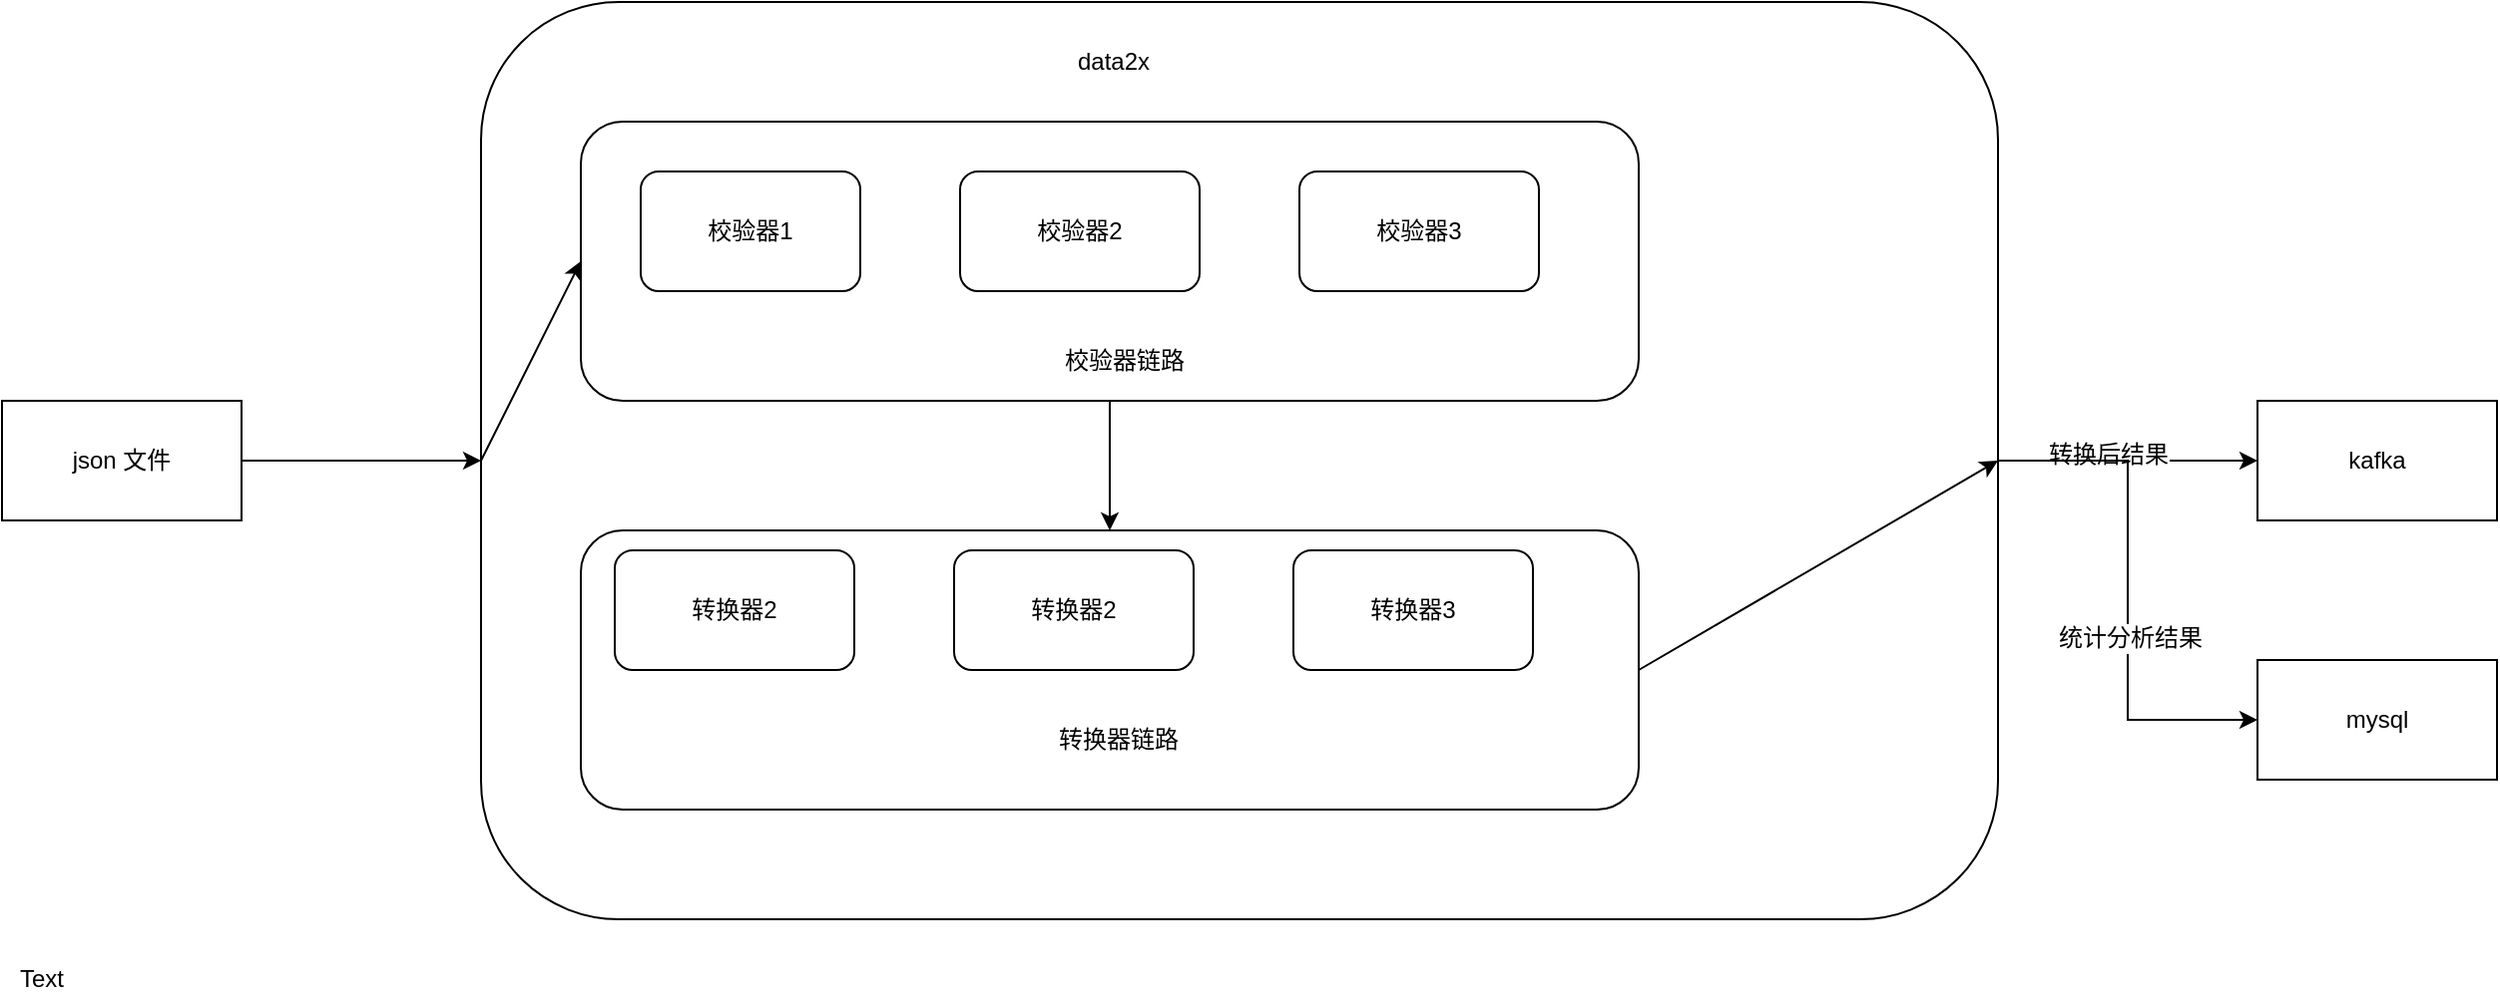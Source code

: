 <mxfile version="12.1.0" type="github" pages="1"><diagram id="au6HiNvWwsSPUJMfVJ_Z" name="第 1 页"><mxGraphModel dx="1408" dy="699" grid="1" gridSize="10" guides="1" tooltips="1" connect="1" arrows="1" fold="1" page="1" pageScale="1" pageWidth="827" pageHeight="1169" math="0" shadow="0"><root><mxCell id="0"/><mxCell id="1" parent="0"/><mxCell id="yQ0IrMMLRE9dR9wBPI8a-4" value="" style="edgeStyle=orthogonalEdgeStyle;rounded=0;orthogonalLoop=1;jettySize=auto;html=1;" edge="1" parent="1" source="yQ0IrMMLRE9dR9wBPI8a-1" target="yQ0IrMMLRE9dR9wBPI8a-3"><mxGeometry relative="1" as="geometry"/></mxCell><mxCell id="yQ0IrMMLRE9dR9wBPI8a-1" value="json&amp;nbsp;文件" style="rounded=0;whiteSpace=wrap;html=1;" vertex="1" parent="1"><mxGeometry x="10" y="410" width="120" height="60" as="geometry"/></mxCell><mxCell id="yQ0IrMMLRE9dR9wBPI8a-32" style="edgeStyle=orthogonalEdgeStyle;rounded=0;orthogonalLoop=1;jettySize=auto;html=1;" edge="1" parent="1" source="yQ0IrMMLRE9dR9wBPI8a-3" target="yQ0IrMMLRE9dR9wBPI8a-31"><mxGeometry relative="1" as="geometry"/></mxCell><mxCell id="yQ0IrMMLRE9dR9wBPI8a-38" value="转换后结果" style="text;html=1;resizable=0;points=[];align=center;verticalAlign=middle;labelBackgroundColor=#ffffff;" vertex="1" connectable="0" parent="yQ0IrMMLRE9dR9wBPI8a-32"><mxGeometry x="-0.154" y="3" relative="1" as="geometry"><mxPoint as="offset"/></mxGeometry></mxCell><mxCell id="yQ0IrMMLRE9dR9wBPI8a-39" style="edgeStyle=orthogonalEdgeStyle;rounded=0;orthogonalLoop=1;jettySize=auto;html=1;entryX=0;entryY=0.5;entryDx=0;entryDy=0;" edge="1" parent="1" source="yQ0IrMMLRE9dR9wBPI8a-3" target="yQ0IrMMLRE9dR9wBPI8a-40"><mxGeometry relative="1" as="geometry"><mxPoint x="1130" y="570" as="targetPoint"/></mxGeometry></mxCell><mxCell id="yQ0IrMMLRE9dR9wBPI8a-43" value="统计分析结果" style="text;html=1;resizable=0;points=[];align=center;verticalAlign=middle;labelBackgroundColor=#ffffff;" vertex="1" connectable="0" parent="yQ0IrMMLRE9dR9wBPI8a-39"><mxGeometry x="0.185" y="1" relative="1" as="geometry"><mxPoint as="offset"/></mxGeometry></mxCell><mxCell id="yQ0IrMMLRE9dR9wBPI8a-3" value="" style="rounded=1;whiteSpace=wrap;html=1;" vertex="1" parent="1"><mxGeometry x="250" y="210" width="760" height="460" as="geometry"/></mxCell><mxCell id="yQ0IrMMLRE9dR9wBPI8a-19" style="edgeStyle=orthogonalEdgeStyle;rounded=0;orthogonalLoop=1;jettySize=auto;html=1;entryX=0.5;entryY=0;entryDx=0;entryDy=0;" edge="1" parent="1" source="yQ0IrMMLRE9dR9wBPI8a-5" target="yQ0IrMMLRE9dR9wBPI8a-12"><mxGeometry relative="1" as="geometry"/></mxCell><mxCell id="yQ0IrMMLRE9dR9wBPI8a-5" value="" style="rounded=1;whiteSpace=wrap;html=1;" vertex="1" parent="1"><mxGeometry x="300" y="270" width="530" height="140" as="geometry"/></mxCell><mxCell id="yQ0IrMMLRE9dR9wBPI8a-6" value="校验器1" style="rounded=1;whiteSpace=wrap;html=1;" vertex="1" parent="1"><mxGeometry x="330" y="295" width="110" height="60" as="geometry"/></mxCell><mxCell id="yQ0IrMMLRE9dR9wBPI8a-7" value="&lt;span style=&quot;white-space: normal&quot;&gt;校验器2&lt;/span&gt;" style="rounded=1;whiteSpace=wrap;html=1;" vertex="1" parent="1"><mxGeometry x="490" y="295" width="120" height="60" as="geometry"/></mxCell><mxCell id="yQ0IrMMLRE9dR9wBPI8a-8" value="&lt;span style=&quot;white-space: normal&quot;&gt;校验器3&lt;/span&gt;" style="rounded=1;whiteSpace=wrap;html=1;" vertex="1" parent="1"><mxGeometry x="660" y="295" width="120" height="60" as="geometry"/></mxCell><mxCell id="yQ0IrMMLRE9dR9wBPI8a-9" value="Text" style="text;html=1;strokeColor=none;fillColor=none;align=center;verticalAlign=middle;whiteSpace=wrap;rounded=0;" vertex="1" parent="1"><mxGeometry x="10" y="690" width="40" height="20" as="geometry"/></mxCell><mxCell id="yQ0IrMMLRE9dR9wBPI8a-10" value="校验器链路" style="text;html=1;strokeColor=none;fillColor=none;align=center;verticalAlign=middle;whiteSpace=wrap;rounded=0;" vertex="1" parent="1"><mxGeometry x="525" y="380" width="95" height="20" as="geometry"/></mxCell><mxCell id="yQ0IrMMLRE9dR9wBPI8a-12" value="" style="rounded=1;whiteSpace=wrap;html=1;" vertex="1" parent="1"><mxGeometry x="300" y="475" width="530" height="140" as="geometry"/></mxCell><mxCell id="yQ0IrMMLRE9dR9wBPI8a-13" value="转换器2" style="rounded=1;whiteSpace=wrap;html=1;" vertex="1" parent="1"><mxGeometry x="317" y="485" width="120" height="60" as="geometry"/></mxCell><mxCell id="yQ0IrMMLRE9dR9wBPI8a-14" value="转换器2" style="rounded=1;whiteSpace=wrap;html=1;" vertex="1" parent="1"><mxGeometry x="487" y="485" width="120" height="60" as="geometry"/></mxCell><mxCell id="yQ0IrMMLRE9dR9wBPI8a-15" value="转换器3" style="rounded=1;whiteSpace=wrap;html=1;" vertex="1" parent="1"><mxGeometry x="657" y="485" width="120" height="60" as="geometry"/></mxCell><mxCell id="yQ0IrMMLRE9dR9wBPI8a-16" value="转换器链路" style="text;html=1;strokeColor=none;fillColor=none;align=center;verticalAlign=middle;whiteSpace=wrap;rounded=0;" vertex="1" parent="1"><mxGeometry x="522" y="570" width="95" height="20" as="geometry"/></mxCell><mxCell id="yQ0IrMMLRE9dR9wBPI8a-31" value="kafka" style="rounded=0;whiteSpace=wrap;html=1;" vertex="1" parent="1"><mxGeometry x="1140" y="410" width="120" height="60" as="geometry"/></mxCell><mxCell id="yQ0IrMMLRE9dR9wBPI8a-33" value="data2x" style="text;html=1;strokeColor=none;fillColor=none;align=center;verticalAlign=middle;whiteSpace=wrap;rounded=0;" vertex="1" parent="1"><mxGeometry x="547" y="230" width="40" height="20" as="geometry"/></mxCell><mxCell id="yQ0IrMMLRE9dR9wBPI8a-34" value="" style="endArrow=classic;html=1;entryX=1;entryY=0.5;entryDx=0;entryDy=0;" edge="1" parent="1" target="yQ0IrMMLRE9dR9wBPI8a-3"><mxGeometry width="50" height="50" relative="1" as="geometry"><mxPoint x="830" y="545" as="sourcePoint"/><mxPoint x="880" y="495" as="targetPoint"/></mxGeometry></mxCell><mxCell id="yQ0IrMMLRE9dR9wBPI8a-35" value="" style="endArrow=classic;html=1;entryX=0;entryY=0.5;entryDx=0;entryDy=0;" edge="1" parent="1" target="yQ0IrMMLRE9dR9wBPI8a-5"><mxGeometry width="50" height="50" relative="1" as="geometry"><mxPoint x="250" y="440" as="sourcePoint"/><mxPoint x="300" y="390" as="targetPoint"/></mxGeometry></mxCell><mxCell id="yQ0IrMMLRE9dR9wBPI8a-40" value="mysql" style="rounded=0;whiteSpace=wrap;html=1;" vertex="1" parent="1"><mxGeometry x="1140" y="540" width="120" height="60" as="geometry"/></mxCell></root></mxGraphModel></diagram></mxfile>